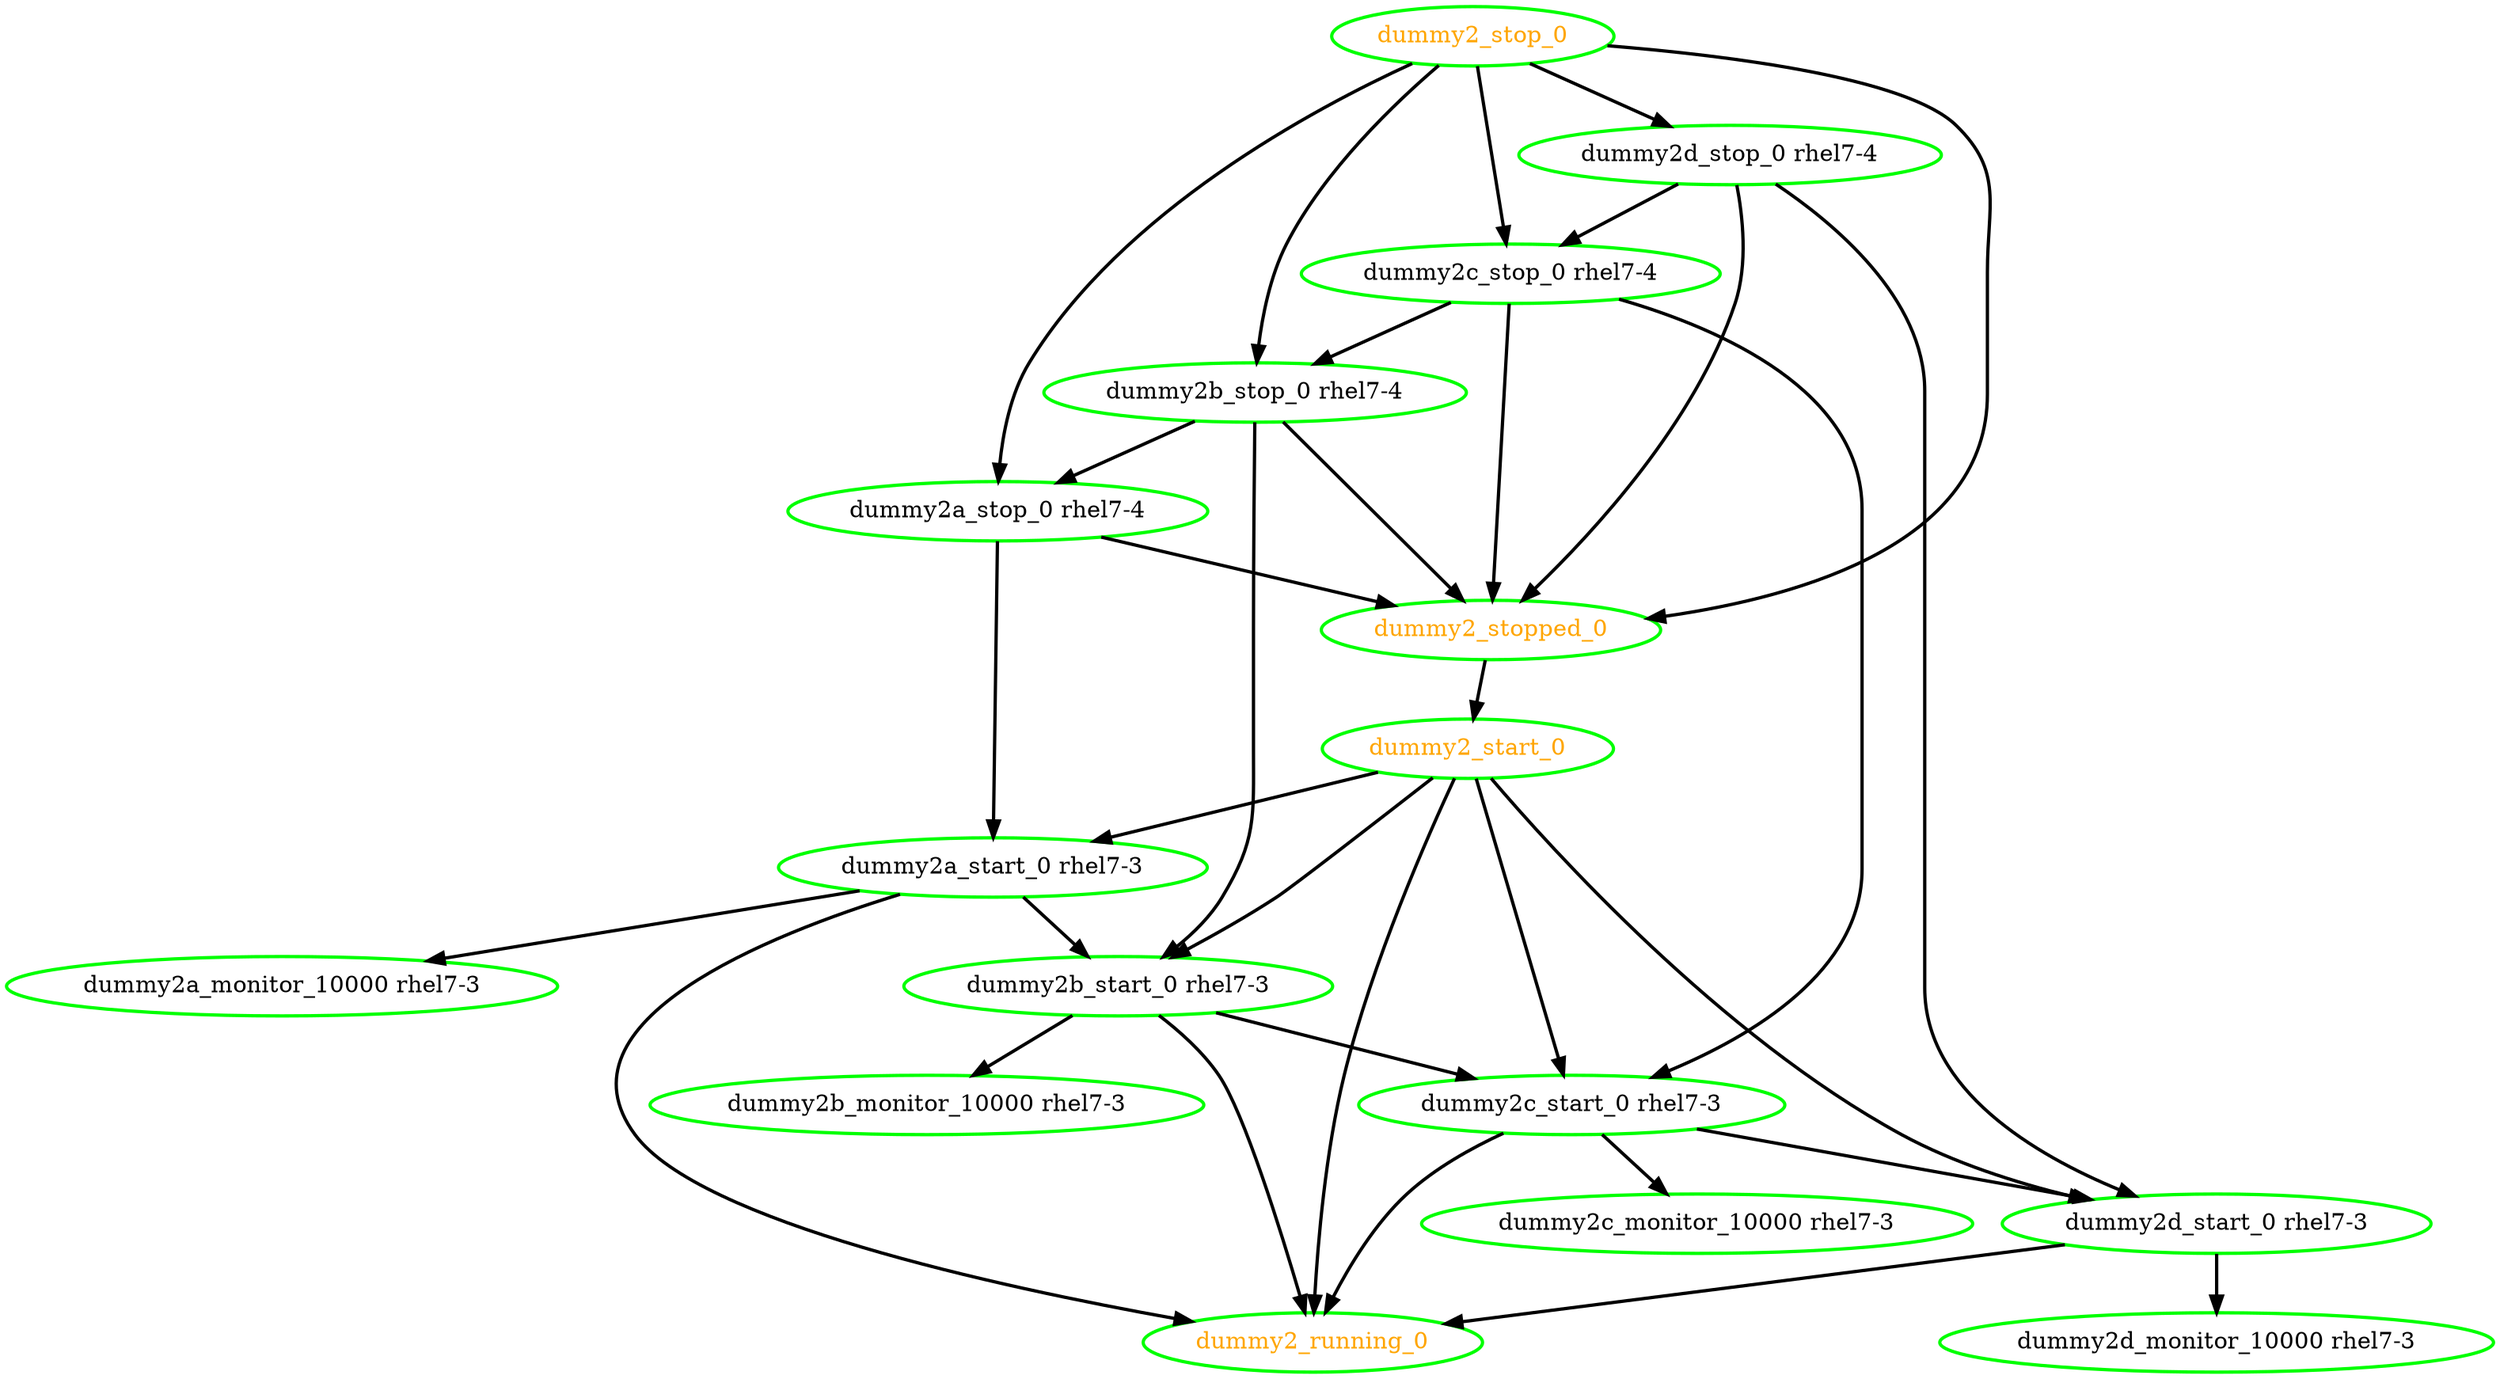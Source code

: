  digraph "g" {
"dummy2_running_0" [ style=bold color="green" fontcolor="orange"]
"dummy2_start_0" -> "dummy2_running_0" [ style = bold]
"dummy2_start_0" -> "dummy2a_start_0 rhel7-3" [ style = bold]
"dummy2_start_0" -> "dummy2b_start_0 rhel7-3" [ style = bold]
"dummy2_start_0" -> "dummy2c_start_0 rhel7-3" [ style = bold]
"dummy2_start_0" -> "dummy2d_start_0 rhel7-3" [ style = bold]
"dummy2_start_0" [ style=bold color="green" fontcolor="orange"]
"dummy2_stop_0" -> "dummy2_stopped_0" [ style = bold]
"dummy2_stop_0" -> "dummy2a_stop_0 rhel7-4" [ style = bold]
"dummy2_stop_0" -> "dummy2b_stop_0 rhel7-4" [ style = bold]
"dummy2_stop_0" -> "dummy2c_stop_0 rhel7-4" [ style = bold]
"dummy2_stop_0" -> "dummy2d_stop_0 rhel7-4" [ style = bold]
"dummy2_stop_0" [ style=bold color="green" fontcolor="orange"]
"dummy2_stopped_0" -> "dummy2_start_0" [ style = bold]
"dummy2_stopped_0" [ style=bold color="green" fontcolor="orange"]
"dummy2a_monitor_10000 rhel7-3" [ style=bold color="green" fontcolor="black"]
"dummy2a_start_0 rhel7-3" -> "dummy2_running_0" [ style = bold]
"dummy2a_start_0 rhel7-3" -> "dummy2a_monitor_10000 rhel7-3" [ style = bold]
"dummy2a_start_0 rhel7-3" -> "dummy2b_start_0 rhel7-3" [ style = bold]
"dummy2a_start_0 rhel7-3" [ style=bold color="green" fontcolor="black"]
"dummy2a_stop_0 rhel7-4" -> "dummy2_stopped_0" [ style = bold]
"dummy2a_stop_0 rhel7-4" -> "dummy2a_start_0 rhel7-3" [ style = bold]
"dummy2a_stop_0 rhel7-4" [ style=bold color="green" fontcolor="black"]
"dummy2b_monitor_10000 rhel7-3" [ style=bold color="green" fontcolor="black"]
"dummy2b_start_0 rhel7-3" -> "dummy2_running_0" [ style = bold]
"dummy2b_start_0 rhel7-3" -> "dummy2b_monitor_10000 rhel7-3" [ style = bold]
"dummy2b_start_0 rhel7-3" -> "dummy2c_start_0 rhel7-3" [ style = bold]
"dummy2b_start_0 rhel7-3" [ style=bold color="green" fontcolor="black"]
"dummy2b_stop_0 rhel7-4" -> "dummy2_stopped_0" [ style = bold]
"dummy2b_stop_0 rhel7-4" -> "dummy2a_stop_0 rhel7-4" [ style = bold]
"dummy2b_stop_0 rhel7-4" -> "dummy2b_start_0 rhel7-3" [ style = bold]
"dummy2b_stop_0 rhel7-4" [ style=bold color="green" fontcolor="black"]
"dummy2c_monitor_10000 rhel7-3" [ style=bold color="green" fontcolor="black"]
"dummy2c_start_0 rhel7-3" -> "dummy2_running_0" [ style = bold]
"dummy2c_start_0 rhel7-3" -> "dummy2c_monitor_10000 rhel7-3" [ style = bold]
"dummy2c_start_0 rhel7-3" -> "dummy2d_start_0 rhel7-3" [ style = bold]
"dummy2c_start_0 rhel7-3" [ style=bold color="green" fontcolor="black"]
"dummy2c_stop_0 rhel7-4" -> "dummy2_stopped_0" [ style = bold]
"dummy2c_stop_0 rhel7-4" -> "dummy2b_stop_0 rhel7-4" [ style = bold]
"dummy2c_stop_0 rhel7-4" -> "dummy2c_start_0 rhel7-3" [ style = bold]
"dummy2c_stop_0 rhel7-4" [ style=bold color="green" fontcolor="black"]
"dummy2d_monitor_10000 rhel7-3" [ style=bold color="green" fontcolor="black"]
"dummy2d_start_0 rhel7-3" -> "dummy2_running_0" [ style = bold]
"dummy2d_start_0 rhel7-3" -> "dummy2d_monitor_10000 rhel7-3" [ style = bold]
"dummy2d_start_0 rhel7-3" [ style=bold color="green" fontcolor="black"]
"dummy2d_stop_0 rhel7-4" -> "dummy2_stopped_0" [ style = bold]
"dummy2d_stop_0 rhel7-4" -> "dummy2c_stop_0 rhel7-4" [ style = bold]
"dummy2d_stop_0 rhel7-4" -> "dummy2d_start_0 rhel7-3" [ style = bold]
"dummy2d_stop_0 rhel7-4" [ style=bold color="green" fontcolor="black"]
}
